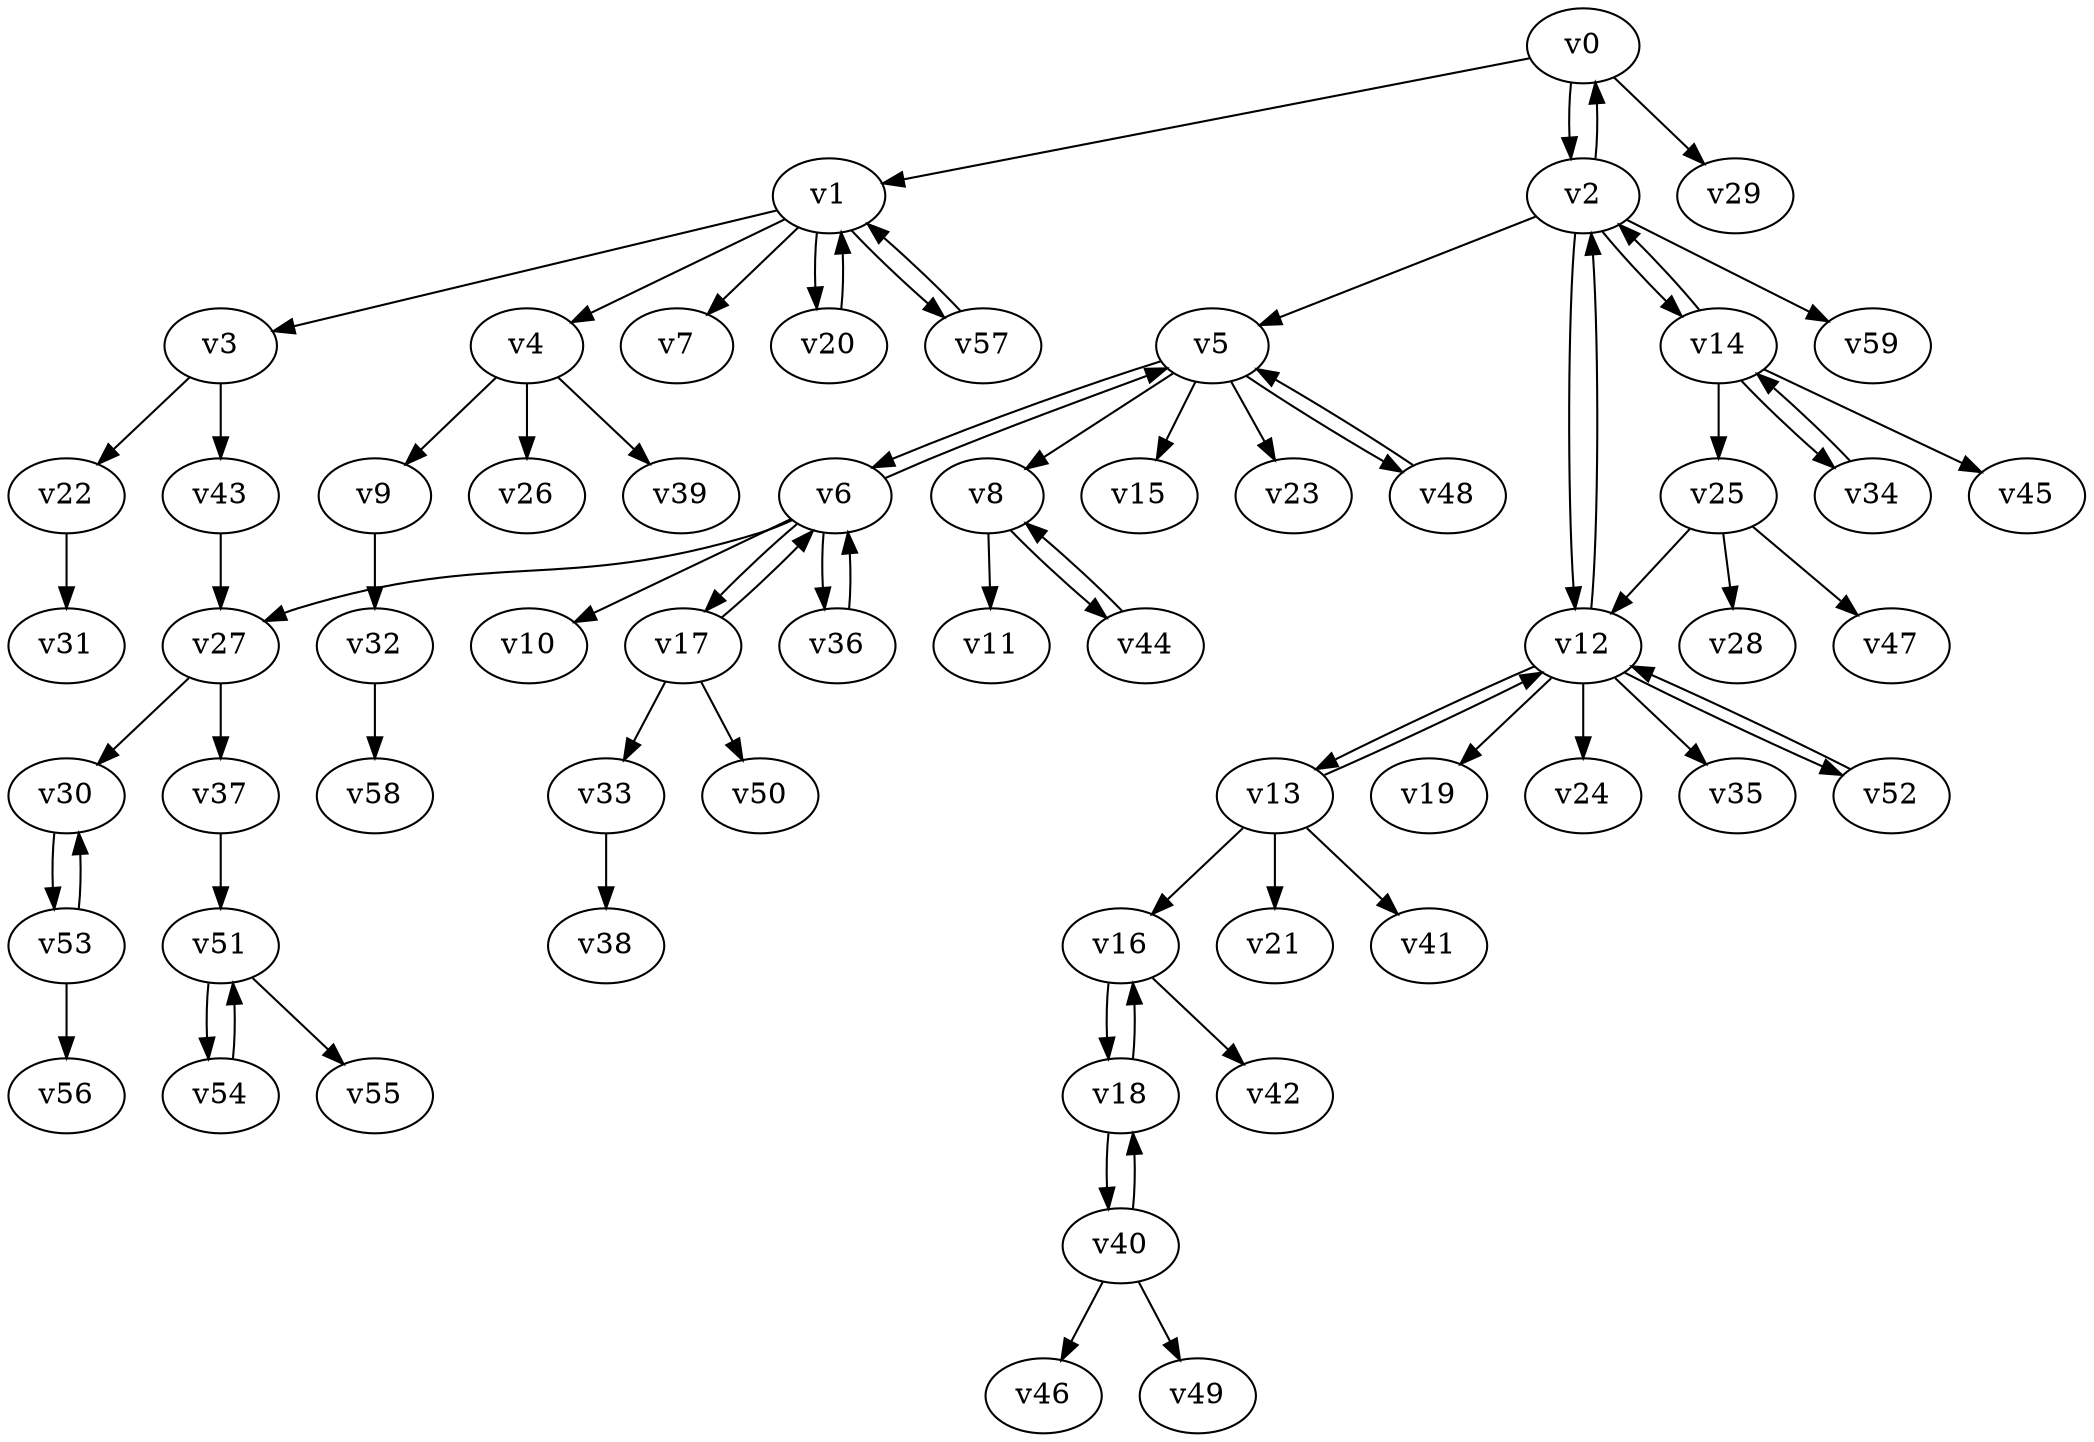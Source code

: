 digraph test089 {
    v0 [name="v0", player=0, weight=13];
    v1 [name="v1", player=1, weight=8];
    v2 [name="v2", player=0, weight=8];
    v3 [name="v3", player=1, weight=7];
    v4 [name="v4", player=0, weight=14];
    v5 [name="v5", player=1, weight=1];
    v6 [name="v6", player=0, weight=5];
    v7 [name="v7", player=1, weight=14];
    v8 [name="v8", player=0, weight=7];
    v9 [name="v9", player=1, weight=2];
    v10 [name="v10", player=0, weight=13];
    v11 [name="v11", player=1, weight=1];
    v12 [name="v12", player=0, weight=14];
    v13 [name="v13", player=1, weight=14];
    v14 [name="v14", player=0, weight=13];
    v15 [name="v15", player=1, weight=7];
    v16 [name="v16", player=0, weight=14];
    v17 [name="v17", player=1, weight=10];
    v18 [name="v18", player=0, weight=15];
    v19 [name="v19", player=1, weight=9];
    v20 [name="v20", player=0, weight=11];
    v21 [name="v21", player=1, weight=7];
    v22 [name="v22", player=0, weight=15];
    v23 [name="v23", player=1, weight=6];
    v24 [name="v24", player=0, weight=3];
    v25 [name="v25", player=1, weight=9];
    v26 [name="v26", player=0, weight=13];
    v27 [name="v27", player=1, weight=4];
    v28 [name="v28", player=0, weight=2];
    v29 [name="v29", player=1, weight=6];
    v30 [name="v30", player=0, weight=-2];
    v31 [name="v31", player=1, weight=16];
    v32 [name="v32", player=0, weight=10];
    v33 [name="v33", player=1, weight=2];
    v34 [name="v34", player=0, weight=8];
    v35 [name="v35", player=1, weight=9];
    v36 [name="v36", player=0, weight=14];
    v37 [name="v37", player=1, weight=14];
    v38 [name="v38", player=0, weight=5];
    v39 [name="v39", player=1, weight=13];
    v40 [name="v40", player=0, weight=6];
    v41 [name="v41", player=1, weight=-1];
    v42 [name="v42", player=0, weight=11];
    v43 [name="v43", player=1, weight=1];
    v44 [name="v44", player=0, weight=14];
    v45 [name="v45", player=1, weight=13];
    v46 [name="v46", player=0, weight=-1];
    v47 [name="v47", player=1, weight=4];
    v48 [name="v48", player=0, weight=12];
    v49 [name="v49", player=1, weight=9];
    v50 [name="v50", player=0, weight=14];
    v51 [name="v51", player=1, weight=8];
    v52 [name="v52", player=0, weight=8];
    v53 [name="v53", player=1, weight=-1];
    v54 [name="v54", player=0, weight=15];
    v55 [name="v55", player=1, weight=13];
    v56 [name="v56", player=0, weight=12];
    v57 [name="v57", player=1, weight=8];
    v58 [name="v58", player=0, weight=6];
    v59 [name="v59", player=1, weight=2];
    v0 -> v1;
    v0 -> v2;
    v2 -> v0;
    v1 -> v3;
    v1 -> v4;
    v2 -> v5;
    v5 -> v6;
    v6 -> v5;
    v1 -> v7;
    v5 -> v8;
    v4 -> v9;
    v6 -> v10;
    v8 -> v11;
    v2 -> v12;
    v12 -> v2;
    v12 -> v13;
    v13 -> v12;
    v2 -> v14;
    v14 -> v2;
    v5 -> v15;
    v13 -> v16;
    v6 -> v17;
    v17 -> v6;
    v16 -> v18;
    v18 -> v16;
    v12 -> v19;
    v1 -> v20;
    v20 -> v1;
    v13 -> v21;
    v3 -> v22;
    v5 -> v23;
    v12 -> v24;
    v14 -> v25;
    v4 -> v26;
    v6 -> v27;
    v25 -> v28;
    v0 -> v29;
    v27 -> v30;
    v22 -> v31;
    v9 -> v32;
    v17 -> v33;
    v14 -> v34;
    v34 -> v14;
    v12 -> v35;
    v6 -> v36;
    v36 -> v6;
    v27 -> v37;
    v33 -> v38;
    v4 -> v39;
    v18 -> v40;
    v40 -> v18;
    v13 -> v41;
    v16 -> v42;
    v3 -> v43;
    v8 -> v44;
    v44 -> v8;
    v14 -> v45;
    v40 -> v46;
    v25 -> v47;
    v5 -> v48;
    v48 -> v5;
    v40 -> v49;
    v17 -> v50;
    v37 -> v51;
    v12 -> v52;
    v52 -> v12;
    v30 -> v53;
    v53 -> v30;
    v51 -> v54;
    v54 -> v51;
    v51 -> v55;
    v53 -> v56;
    v1 -> v57;
    v57 -> v1;
    v32 -> v58;
    v2 -> v59;
    v43 -> v27;
    v25 -> v12;
}
